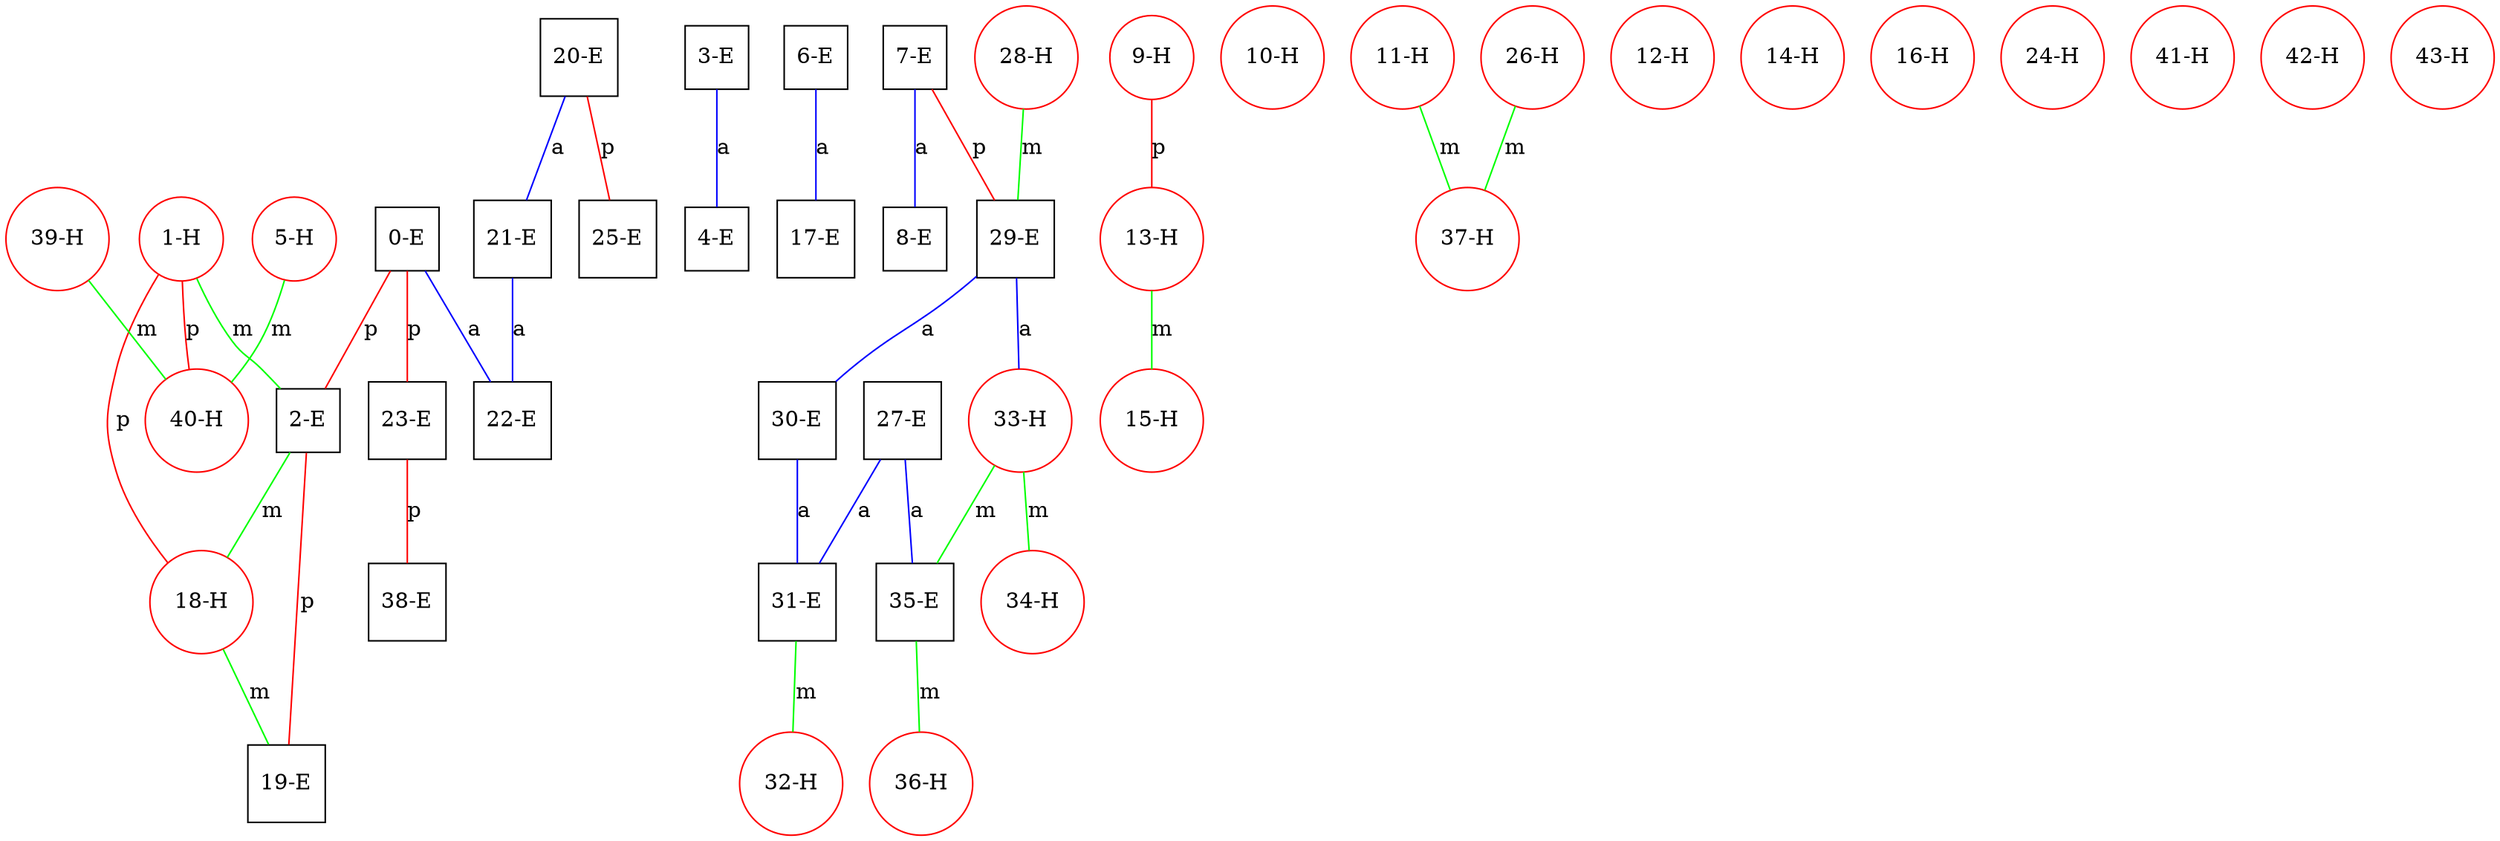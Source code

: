 graph ProteinGraph {
    0 [label="0-E" shape=square color=black];
    1 [label="1-H" shape=circle color=red];
    2 [label="2-E" shape=square color=black];
    3 [label="3-E" shape=square color=black];
    4 [label="4-E" shape=square color=black];
    5 [label="5-H" shape=circle color=red];
    6 [label="6-E" shape=square color=black];
    7 [label="7-E" shape=square color=black];
    8 [label="8-E" shape=square color=black];
    9 [label="9-H" shape=circle color=red];
    10 [label="10-H" shape=circle color=red];
    11 [label="11-H" shape=circle color=red];
    12 [label="12-H" shape=circle color=red];
    13 [label="13-H" shape=circle color=red];
    14 [label="14-H" shape=circle color=red];
    15 [label="15-H" shape=circle color=red];
    16 [label="16-H" shape=circle color=red];
    17 [label="17-E" shape=square color=black];
    18 [label="18-H" shape=circle color=red];
    19 [label="19-E" shape=square color=black];
    20 [label="20-E" shape=square color=black];
    21 [label="21-E" shape=square color=black];
    22 [label="22-E" shape=square color=black];
    23 [label="23-E" shape=square color=black];
    24 [label="24-H" shape=circle color=red];
    25 [label="25-E" shape=square color=black];
    26 [label="26-H" shape=circle color=red];
    27 [label="27-E" shape=square color=black];
    28 [label="28-H" shape=circle color=red];
    29 [label="29-E" shape=square color=black];
    30 [label="30-E" shape=square color=black];
    31 [label="31-E" shape=square color=black];
    32 [label="32-H" shape=circle color=red];
    33 [label="33-H" shape=circle color=red];
    34 [label="34-H" shape=circle color=red];
    35 [label="35-E" shape=square color=black];
    36 [label="36-H" shape=circle color=red];
    37 [label="37-H" shape=circle color=red];
    38 [label="38-E" shape=square color=black];
    39 [label="39-H" shape=circle color=red];
    40 [label="40-H" shape=circle color=red];
    41 [label="41-H" shape=circle color=red];
    42 [label="42-H" shape=circle color=red];
    43 [label="43-H" shape=circle color=red];
    0 -- 2 [label="p" color=red];
    0 -- 22 [label="a" color=blue];
    0 -- 23 [label="p" color=red];
    1 -- 2 [label="m" color=green];
    1 -- 18 [label="p" color=red];
    1 -- 40 [label="p" color=red];
    2 -- 18 [label="m" color=green];
    2 -- 19 [label="p" color=red];
    3 -- 4 [label="a" color=blue];
    5 -- 40 [label="m" color=green];
    6 -- 17 [label="a" color=blue];
    7 -- 8 [label="a" color=blue];
    7 -- 29 [label="p" color=red];
    9 -- 13 [label="p" color=red];
    11 -- 37 [label="m" color=green];
    13 -- 15 [label="m" color=green];
    18 -- 19 [label="m" color=green];
    20 -- 21 [label="a" color=blue];
    20 -- 25 [label="p" color=red];
    21 -- 22 [label="a" color=blue];
    23 -- 38 [label="p" color=red];
    26 -- 37 [label="m" color=green];
    27 -- 31 [label="a" color=blue];
    27 -- 35 [label="a" color=blue];
    28 -- 29 [label="m" color=green];
    29 -- 30 [label="a" color=blue];
    29 -- 33 [label="a" color=blue];
    30 -- 31 [label="a" color=blue];
    31 -- 32 [label="m" color=green];
    33 -- 34 [label="m" color=green];
    33 -- 35 [label="m" color=green];
    35 -- 36 [label="m" color=green];
    39 -- 40 [label="m" color=green];
}
